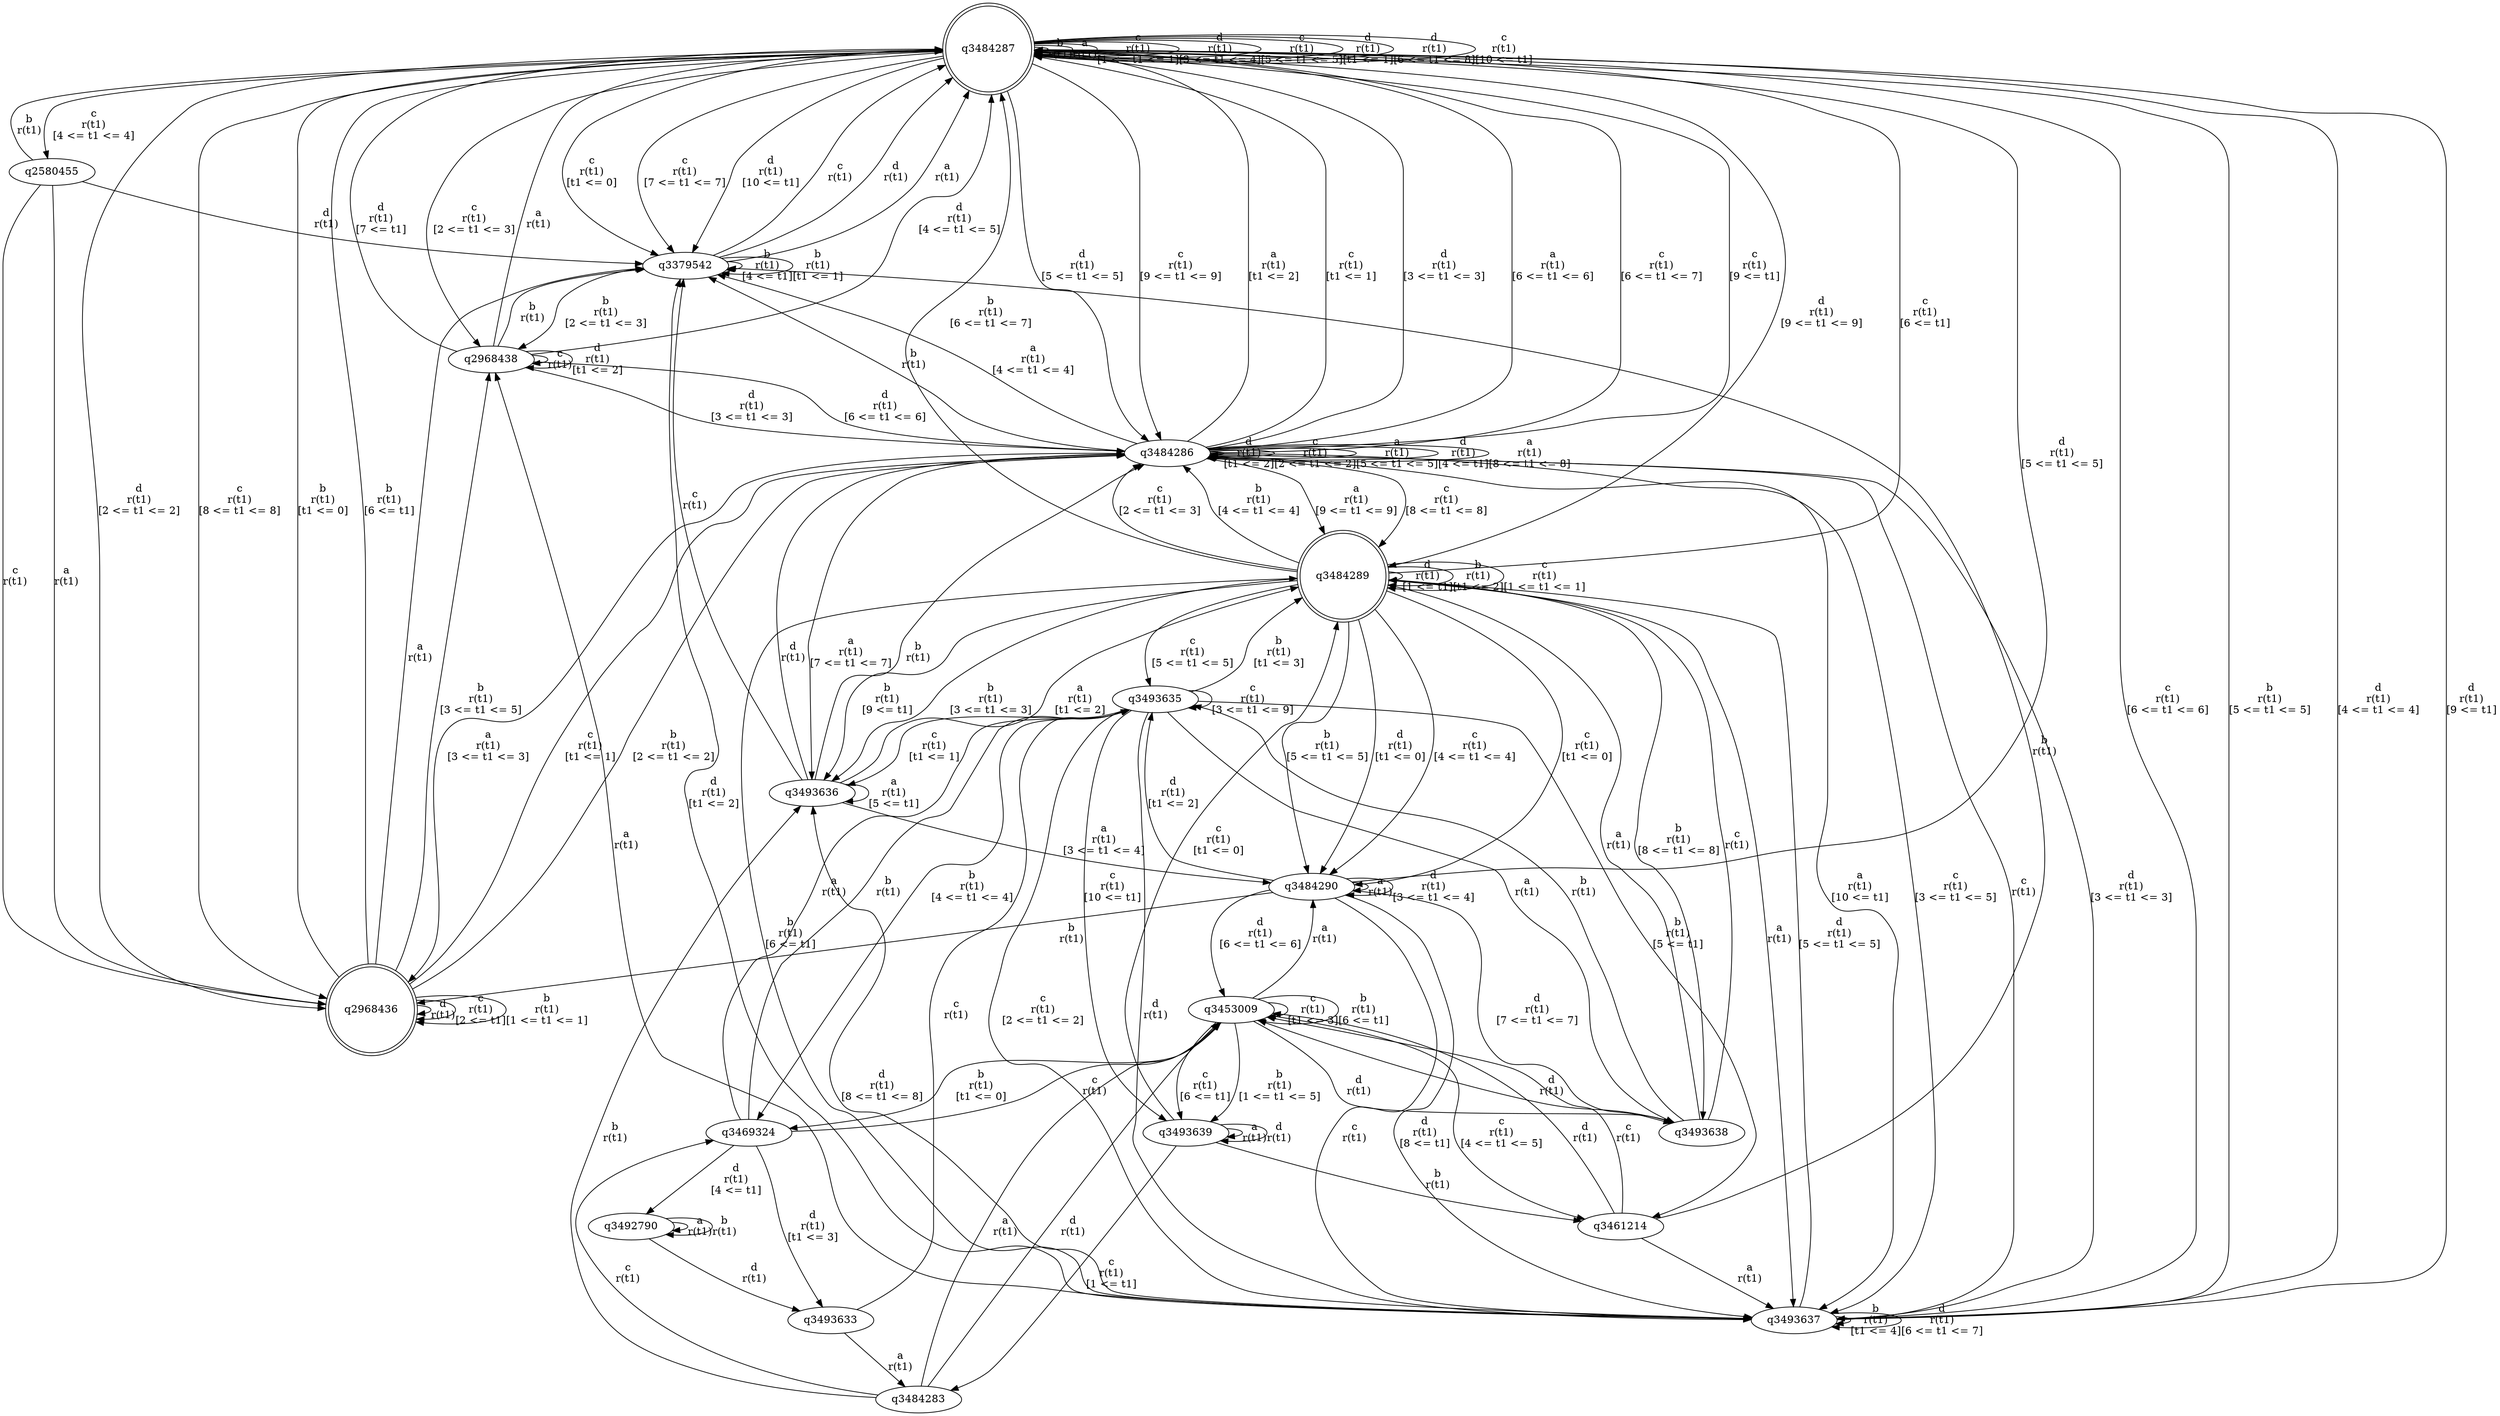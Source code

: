 digraph "tests_1/test49/solution101/solution_verwer" {
	q3484287[label=q3484287 shape=doublecircle]
	q3379542[label=q3379542]
	q2968438[label=q2968438]
	q3484286[label=q3484286]
	q2968436[label=q2968436 shape=doublecircle]
	q3493636[label=q3493636]
	q3484290[label=q3484290]
	q3493637[label=q3493637]
	q3484289[label=q3484289 shape=doublecircle]
	q3493638[label=q3493638]
	q3493635[label=q3493635]
	q3461214[label=q3461214]
	q3453009[label=q3453009]
	q3493639[label=q3493639]
	q3484283[label=q3484283]
	q3469324[label=q3469324]
	q3493633[label=q3493633]
	q3492790[label=q3492790]
	q2580455[label=q2580455]
	q3484287 -> q3484287[label="b\nr(t1)\n"]
	q3484287 -> q3484287[label="a\nr(t1)\n"]
	q3484287 -> q3379542[label="c\nr(t1)\n[t1 <= 0]"]
	q3379542 -> q3484287[label="c\nr(t1)\n"]
	q3379542 -> q3484287[label="d\nr(t1)\n"]
	q3379542 -> q3484287[label="a\nr(t1)\n"]
	q3379542 -> q3379542[label="b\nr(t1)\n[4 <= t1]"]
	q3379542 -> q2968438[label="b\nr(t1)\n[2 <= t1 <= 3]"]
	q2968438 -> q3379542[label="b\nr(t1)\n"]
	q2968438 -> q3484287[label="a\nr(t1)\n"]
	q2968438 -> q2968438[label="c\nr(t1)\n"]
	q2968438 -> q2968438[label="d\nr(t1)\n[t1 <= 2]"]
	q2968438 -> q3484286[label="d\nr(t1)\n[3 <= t1 <= 3]"]
	q3484286 -> q3379542[label="b\nr(t1)\n"]
	q3484286 -> q3484287[label="a\nr(t1)\n[t1 <= 2]"]
	q3484286 -> q2968436[label="a\nr(t1)\n[3 <= t1 <= 3]"]
	q2968436 -> q3379542[label="a\nr(t1)\n"]
	q2968436 -> q2968436[label="d\nr(t1)\n"]
	q2968436 -> q3484287[label="b\nr(t1)\n[t1 <= 0]"]
	q2968436 -> q3484286[label="c\nr(t1)\n[t1 <= 1]"]
	q2968436 -> q2968436[label="c\nr(t1)\n[2 <= t1]"]
	q2968436 -> q2968436[label="b\nr(t1)\n[1 <= t1 <= 1]"]
	q2968436 -> q3484286[label="b\nr(t1)\n[2 <= t1 <= 2]"]
	q2968436 -> q2968438[label="b\nr(t1)\n[3 <= t1 <= 5]"]
	q2968436 -> q3484287[label="b\nr(t1)\n[6 <= t1]"]
	q3484286 -> q3484286[label="d\nr(t1)\n[t1 <= 2]"]
	q3484286 -> q3484287[label="c\nr(t1)\n[t1 <= 1]"]
	q3484286 -> q3379542[label="a\nr(t1)\n[4 <= t1 <= 4]"]
	q3484286 -> q3484287[label="d\nr(t1)\n[3 <= t1 <= 3]"]
	q3484286 -> q3484286[label="c\nr(t1)\n[2 <= t1 <= 2]"]
	q3484286 -> q3484286[label="a\nr(t1)\n[5 <= t1 <= 5]"]
	q3484286 -> q3484286[label="d\nr(t1)\n[4 <= t1]"]
	q3484286 -> q3484287[label="a\nr(t1)\n[6 <= t1 <= 6]"]
	q3484286 -> q3493636[label="a\nr(t1)\n[7 <= t1 <= 7]"]
	q3493636 -> q3484286[label="b\nr(t1)\n"]
	q3493636 -> q3484286[label="d\nr(t1)\n"]
	q3493636 -> q3379542[label="c\nr(t1)\n"]
	q3493636 -> q3493636[label="a\nr(t1)\n[5 <= t1]"]
	q3493636 -> q3484290[label="a\nr(t1)\n[3 <= t1 <= 4]"]
	q3484290 -> q2968436[label="b\nr(t1)\n"]
	q3484290 -> q3493637[label="c\nr(t1)\n"]
	q3493637 -> q2968438[label="a\nr(t1)\n"]
	q3493637 -> q3484286[label="c\nr(t1)\n"]
	q3493637 -> q3493637[label="b\nr(t1)\n[t1 <= 4]"]
	q3493637 -> q3379542[label="d\nr(t1)\n[t1 <= 2]"]
	q3493637 -> q3484287[label="b\nr(t1)\n[5 <= t1 <= 5]"]
	q3493637 -> q3484286[label="d\nr(t1)\n[3 <= t1 <= 3]"]
	q3493637 -> q3484287[label="d\nr(t1)\n[4 <= t1 <= 4]"]
	q3493637 -> q3484289[label="d\nr(t1)\n[5 <= t1 <= 5]"]
	q3484289 -> q3493637[label="a\nr(t1)\n"]
	q3484289 -> q3484290[label="d\nr(t1)\n[t1 <= 0]"]
	q3484289 -> q3484289[label="d\nr(t1)\n[1 <= t1]"]
	q3484289 -> q3484290[label="c\nr(t1)\n[t1 <= 0]"]
	q3484289 -> q3484289[label="b\nr(t1)\n[t1 <= 2]"]
	q3484289 -> q3484289[label="c\nr(t1)\n[1 <= t1 <= 1]"]
	q3484289 -> q3493636[label="b\nr(t1)\n[3 <= t1 <= 3]"]
	q3484289 -> q3484286[label="c\nr(t1)\n[2 <= t1 <= 3]"]
	q3484289 -> q3484286[label="b\nr(t1)\n[4 <= t1 <= 4]"]
	q3484289 -> q3484287[label="c\nr(t1)\n[6 <= t1]"]
	q3484289 -> q3484290[label="b\nr(t1)\n[5 <= t1 <= 5]"]
	q3484289 -> q3484287[label="b\nr(t1)\n[6 <= t1 <= 7]"]
	q3484289 -> q3493638[label="b\nr(t1)\n[8 <= t1 <= 8]"]
	q3493638 -> q3484289[label="c\nr(t1)\n"]
	q3493638 -> q3484289[label="a\nr(t1)\n"]
	q3493638 -> q3493635[label="b\nr(t1)\n"]
	q3493635 -> q3493638[label="a\nr(t1)\n"]
	q3493635 -> q3493637[label="d\nr(t1)\n"]
	q3493635 -> q3461214[label="b\nr(t1)\n[5 <= t1]"]
	q3461214 -> q3493637[label="a\nr(t1)\n"]
	q3461214 -> q3379542[label="b\nr(t1)\n"]
	q3461214 -> q3453009[label="d\nr(t1)\n"]
	q3453009 -> q3484290[label="a\nr(t1)\n"]
	q3453009 -> q3493638[label="d\nr(t1)\n"]
	q3453009 -> q3453009[label="c\nr(t1)\n[t1 <= 3]"]
	q3453009 -> q3461214[label="c\nr(t1)\n[4 <= t1 <= 5]"]
	q3453009 -> q3493639[label="c\nr(t1)\n[6 <= t1]"]
	q3493639 -> q3493639[label="a\nr(t1)\n"]
	q3493639 -> q3461214[label="b\nr(t1)\n"]
	q3493639 -> q3484289[label="c\nr(t1)\n[t1 <= 0]"]
	q3493639 -> q3493639[label="d\nr(t1)\n"]
	q3493639 -> q3484283[label="c\nr(t1)\n[1 <= t1]"]
	q3484283 -> q3453009[label="a\nr(t1)\n"]
	q3484283 -> q3469324[label="c\nr(t1)\n"]
	q3469324 -> q3493635[label="a\nr(t1)\n"]
	q3469324 -> q3453009[label="c\nr(t1)\n"]
	q3469324 -> q3493635[label="b\nr(t1)\n"]
	q3469324 -> q3493633[label="d\nr(t1)\n[t1 <= 3]"]
	q3493633 -> q3484283[label="a\nr(t1)\n"]
	q3493633 -> q3493635[label="c\nr(t1)\n"]
	q3469324 -> q3492790[label="d\nr(t1)\n[4 <= t1]"]
	q3492790 -> q3492790[label="a\nr(t1)\n"]
	q3492790 -> q3492790[label="b\nr(t1)\n"]
	q3492790 -> q3493633[label="d\nr(t1)\n"]
	q3484283 -> q3453009[label="d\nr(t1)\n"]
	q3484283 -> q3493636[label="b\nr(t1)\n"]
	q3453009 -> q3453009[label="b\nr(t1)\n[6 <= t1]"]
	q3453009 -> q3469324[label="b\nr(t1)\n[t1 <= 0]"]
	q3453009 -> q3493639[label="b\nr(t1)\n[1 <= t1 <= 5]"]
	q3461214 -> q3453009[label="c\nr(t1)\n"]
	q3493635 -> q3493636[label="c\nr(t1)\n[t1 <= 1]"]
	q3493635 -> q3493637[label="c\nr(t1)\n[2 <= t1 <= 2]"]
	q3493635 -> q3484289[label="b\nr(t1)\n[t1 <= 3]"]
	q3493635 -> q3469324[label="b\nr(t1)\n[4 <= t1 <= 4]"]
	q3493635 -> q3493635[label="c\nr(t1)\n[3 <= t1 <= 9]"]
	q3493635 -> q3493639[label="c\nr(t1)\n[10 <= t1]"]
	q3493638 -> q3453009[label="d\nr(t1)\n"]
	q3484289 -> q3493636[label="b\nr(t1)\n[9 <= t1]"]
	q3484289 -> q3484290[label="c\nr(t1)\n[4 <= t1 <= 4]"]
	q3484289 -> q3493635[label="c\nr(t1)\n[5 <= t1 <= 5]"]
	q3493637 -> q3493637[label="d\nr(t1)\n[6 <= t1 <= 7]"]
	q3493637 -> q3484289[label="b\nr(t1)\n[6 <= t1]"]
	q3493637 -> q3493636[label="d\nr(t1)\n[8 <= t1 <= 8]"]
	q3493637 -> q3484287[label="d\nr(t1)\n[9 <= t1]"]
	q3484290 -> q3484290[label="a\nr(t1)\n"]
	q3484290 -> q3493635[label="d\nr(t1)\n[t1 <= 2]"]
	q3484290 -> q3484290[label="d\nr(t1)\n[3 <= t1 <= 4]"]
	q3484290 -> q3484287[label="d\nr(t1)\n[5 <= t1 <= 5]"]
	q3484290 -> q3453009[label="d\nr(t1)\n[6 <= t1 <= 6]"]
	q3484290 -> q3493638[label="d\nr(t1)\n[7 <= t1 <= 7]"]
	q3484290 -> q3493637[label="d\nr(t1)\n[8 <= t1]"]
	q3493636 -> q3484289[label="a\nr(t1)\n[t1 <= 2]"]
	q3484286 -> q3484286[label="a\nr(t1)\n[8 <= t1 <= 8]"]
	q3484286 -> q3484287[label="c\nr(t1)\n[6 <= t1 <= 7]"]
	q3484286 -> q3484289[label="a\nr(t1)\n[9 <= t1 <= 9]"]
	q3484286 -> q3493637[label="a\nr(t1)\n[10 <= t1]"]
	q3484286 -> q3484289[label="c\nr(t1)\n[8 <= t1 <= 8]"]
	q3484286 -> q3484287[label="c\nr(t1)\n[9 <= t1]"]
	q3484286 -> q3493637[label="c\nr(t1)\n[3 <= t1 <= 5]"]
	q2968438 -> q3484287[label="d\nr(t1)\n[4 <= t1 <= 5]"]
	q2968438 -> q3484286[label="d\nr(t1)\n[6 <= t1 <= 6]"]
	q2968438 -> q3484287[label="d\nr(t1)\n[7 <= t1]"]
	q3379542 -> q3379542[label="b\nr(t1)\n[t1 <= 1]"]
	q3484287 -> q3484287[label="c\nr(t1)\n[1 <= t1 <= 1]"]
	q3484287 -> q2968436[label="d\nr(t1)\n[2 <= t1 <= 2]"]
	q3484287 -> q2580455[label="c\nr(t1)\n[4 <= t1 <= 4]"]
	q2580455 -> q3484287[label="b\nr(t1)\n"]
	q2580455 -> q3379542[label="d\nr(t1)\n"]
	q2580455 -> q2968436[label="a\nr(t1)\n"]
	q2580455 -> q2968436[label="c\nr(t1)\n"]
	q3484287 -> q3484287[label="d\nr(t1)\n[3 <= t1 <= 4]"]
	q3484287 -> q3484287[label="c\nr(t1)\n[5 <= t1 <= 5]"]
	q3484287 -> q3484286[label="d\nr(t1)\n[5 <= t1 <= 5]"]
	q3484287 -> q3484287[label="d\nr(t1)\n[t1 <= 1]"]
	q3484287 -> q3493637[label="c\nr(t1)\n[6 <= t1 <= 6]"]
	q3484287 -> q3379542[label="c\nr(t1)\n[7 <= t1 <= 7]"]
	q3484287 -> q2968436[label="c\nr(t1)\n[8 <= t1 <= 8]"]
	q3484287 -> q3484287[label="d\nr(t1)\n[6 <= t1 <= 8]"]
	q3484287 -> q3484286[label="c\nr(t1)\n[9 <= t1 <= 9]"]
	q3484287 -> q3484287[label="c\nr(t1)\n[10 <= t1]"]
	q3484287 -> q3484289[label="d\nr(t1)\n[9 <= t1 <= 9]"]
	q3484287 -> q3379542[label="d\nr(t1)\n[10 <= t1]"]
	q3484287 -> q2968438[label="c\nr(t1)\n[2 <= t1 <= 3]"]
}
